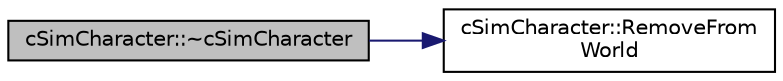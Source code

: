 digraph "cSimCharacter::~cSimCharacter"
{
 // LATEX_PDF_SIZE
  edge [fontname="Helvetica",fontsize="10",labelfontname="Helvetica",labelfontsize="10"];
  node [fontname="Helvetica",fontsize="10",shape=record];
  rankdir="LR";
  Node1 [label="cSimCharacter::~cSimCharacter",height=0.2,width=0.4,color="black", fillcolor="grey75", style="filled", fontcolor="black",tooltip=" "];
  Node1 -> Node2 [color="midnightblue",fontsize="10",style="solid",fontname="Helvetica"];
  Node2 [label="cSimCharacter::RemoveFrom\lWorld",height=0.2,width=0.4,color="black", fillcolor="white", style="filled",URL="$classc_sim_character.html#a9c9e4d8cb1811b175d0ac0407da7139b",tooltip=" "];
}
